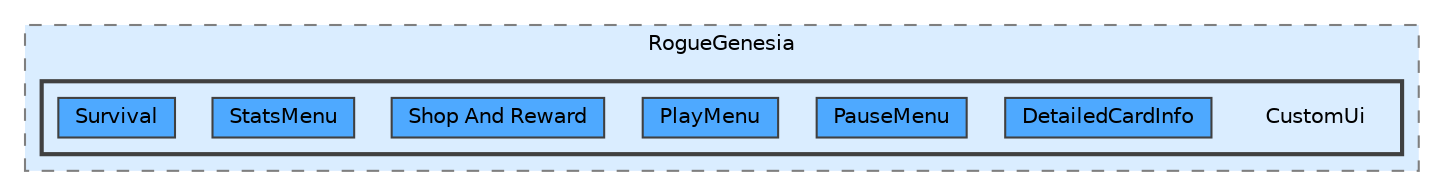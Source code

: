 digraph "Q:/IdleWave/Projet/Assets/Scripts/RogueGenesia/CustomUi"
{
 // LATEX_PDF_SIZE
  bgcolor="transparent";
  edge [fontname=Helvetica,fontsize=10,labelfontname=Helvetica,labelfontsize=10];
  node [fontname=Helvetica,fontsize=10,shape=box,height=0.2,width=0.4];
  compound=true
  subgraph clusterdir_d4c8a807693b39dbeba49ac8db2dc23a {
    graph [ bgcolor="#daedff", pencolor="grey50", label="RogueGenesia", fontname=Helvetica,fontsize=10 style="filled,dashed", URL="dir_d4c8a807693b39dbeba49ac8db2dc23a.html",tooltip=""]
  subgraph clusterdir_c193ef921add76824b294161aca7f763 {
    graph [ bgcolor="#daedff", pencolor="grey25", label="", fontname=Helvetica,fontsize=10 style="filled,bold", URL="dir_c193ef921add76824b294161aca7f763.html",tooltip=""]
    dir_c193ef921add76824b294161aca7f763 [shape=plaintext, label="CustomUi"];
  dir_64ca62c22f3d29ac58daf2f5dc0ad94c [label="DetailedCardInfo", fillcolor="#4ea9ff", color="grey25", style="filled", URL="dir_64ca62c22f3d29ac58daf2f5dc0ad94c.html",tooltip=""];
  dir_6ab8a7d0872e9a3a0e6545037fb7dc98 [label="PauseMenu", fillcolor="#4ea9ff", color="grey25", style="filled", URL="dir_6ab8a7d0872e9a3a0e6545037fb7dc98.html",tooltip=""];
  dir_dcaa7cf01578f1a3518261758badebf0 [label="PlayMenu", fillcolor="#4ea9ff", color="grey25", style="filled", URL="dir_dcaa7cf01578f1a3518261758badebf0.html",tooltip=""];
  dir_5885916a5b689d7c6e8de0e126019dfb [label="Shop And Reward", fillcolor="#4ea9ff", color="grey25", style="filled", URL="dir_5885916a5b689d7c6e8de0e126019dfb.html",tooltip=""];
  dir_eb5f25018f777b6c8bd6e7f13377c988 [label="StatsMenu", fillcolor="#4ea9ff", color="grey25", style="filled", URL="dir_eb5f25018f777b6c8bd6e7f13377c988.html",tooltip=""];
  dir_b588cf4405a30d0a596e388f540c10e4 [label="Survival", fillcolor="#4ea9ff", color="grey25", style="filled", URL="dir_b588cf4405a30d0a596e388f540c10e4.html",tooltip=""];
  }
  }
}
